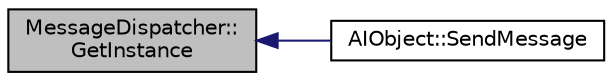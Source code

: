 digraph "MessageDispatcher::GetInstance"
{
  edge [fontname="Helvetica",fontsize="10",labelfontname="Helvetica",labelfontsize="10"];
  node [fontname="Helvetica",fontsize="10",shape=record];
  rankdir="LR";
  Node1 [label="MessageDispatcher::\lGetInstance",height=0.2,width=0.4,color="black", fillcolor="grey75", style="filled" fontcolor="black"];
  Node1 -> Node2 [dir="back",color="midnightblue",fontsize="10",style="solid",fontname="Helvetica"];
  Node2 [label="AIObject::SendMessage",height=0.2,width=0.4,color="black", fillcolor="white", style="filled",URL="$class_a_i_object.html#a5add949addceccaf224a80e3784a839a",tooltip="Sends a message. "];
}
